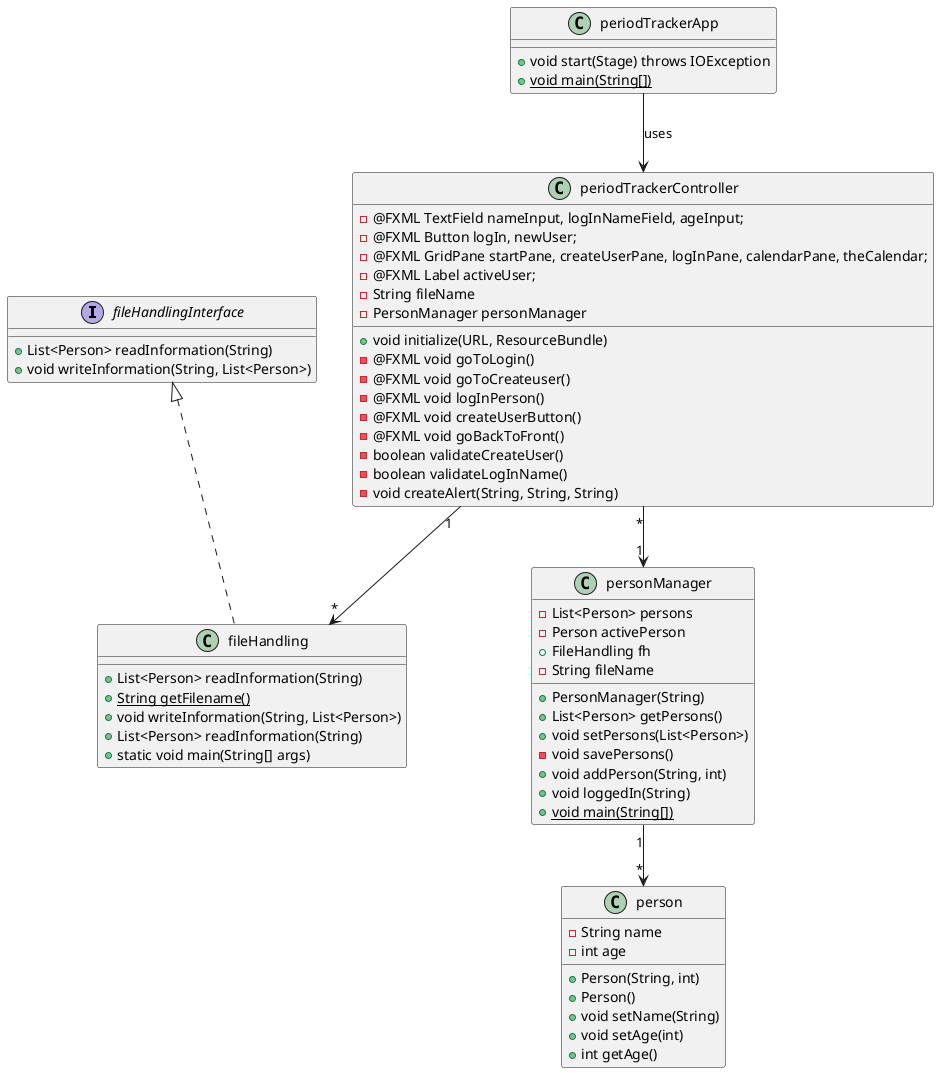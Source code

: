 @startuml 

interface fileHandlingInterface{
+ List<Person> readInformation(String)
+ void writeInformation(String, List<Person>)
}

class fileHandling{
+ List<Person> readInformation(String)
+ {static} String getFilename()
+ void writeInformation(String, List<Person>)
+ List<Person> readInformation(String)
+ static void main(String[] args)
}

class periodTrackerController{
- @FXML TextField nameInput, logInNameField, ageInput;
- @FXML Button logIn, newUser;
- @FXML GridPane startPane, createUserPane, logInPane, calendarPane, theCalendar;
- @FXML Label activeUser;
- String fileName
- PersonManager personManager 

+ void initialize(URL, ResourceBundle)
- @FXML void goToLogin()
- @FXML void goToCreateuser()
- @FXML void logInPerson()
- @FXML void createUserButton()
- @FXML void goBackToFront()
- boolean validateCreateUser()
- boolean validateLogInName()
- void createAlert(String, String, String)
}

class periodTrackerApp{
+ void start(Stage) throws IOException
+ {static} void main(String[])
}

class personManager{
- List<Person> persons 
- Person activePerson
+ FileHandling fh
- String fileName

+ PersonManager(String)
+ List<Person> getPersons()
+ void setPersons(List<Person>)
- void savePersons()
+ void addPerson(String, int) 
+ void loggedIn(String)
+ {static} void main(String[])
}

class person{
- String name
- int age

+ Person(String, int) 
+ Person()
+ void setName(String) 
+ void setAge(int)
+ int getAge()
}

fileHandlingInterface <|..fileHandling
periodTrackerController "1" --> "*" fileHandling
periodTrackerController "*" --> "1" personManager
personManager "1" --> "*" person
periodTrackerApp --> periodTrackerController : uses

@enduml